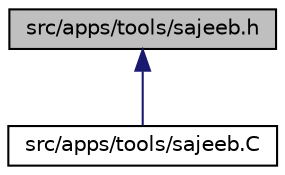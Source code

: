 digraph "src/apps/tools/sajeeb.h"
{
  edge [fontname="Helvetica",fontsize="10",labelfontname="Helvetica",labelfontsize="10"];
  node [fontname="Helvetica",fontsize="10",shape=record];
  Node13 [label="src/apps/tools/sajeeb.h",height=0.2,width=0.4,color="black", fillcolor="grey75", style="filled", fontcolor="black"];
  Node13 -> Node14 [dir="back",color="midnightblue",fontsize="10",style="solid",fontname="Helvetica"];
  Node14 [label="src/apps/tools/sajeeb.C",height=0.2,width=0.4,color="black", fillcolor="white", style="filled",URL="$df/dbf/sajeeb_8_c.html"];
}
